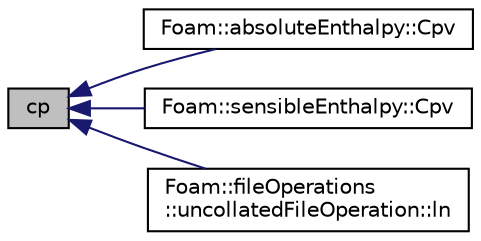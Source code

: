 digraph "cp"
{
  bgcolor="transparent";
  edge [fontname="Helvetica",fontsize="10",labelfontname="Helvetica",labelfontsize="10"];
  node [fontname="Helvetica",fontsize="10",shape=record];
  rankdir="LR";
  Node1 [label="cp",height=0.2,width=0.4,color="black", fillcolor="grey75", style="filled" fontcolor="black"];
  Node1 -> Node2 [dir="back",color="midnightblue",fontsize="10",style="solid",fontname="Helvetica"];
  Node2 [label="Foam::absoluteEnthalpy::Cpv",height=0.2,width=0.4,color="black",URL="$classFoam_1_1absoluteEnthalpy.html#a0fa98ad013998eede4970d02ccaac84e"];
  Node1 -> Node3 [dir="back",color="midnightblue",fontsize="10",style="solid",fontname="Helvetica"];
  Node3 [label="Foam::sensibleEnthalpy::Cpv",height=0.2,width=0.4,color="black",URL="$classFoam_1_1sensibleEnthalpy.html#a0fa98ad013998eede4970d02ccaac84e",tooltip="Heat capacity at constant pressure [J/(kg K)]. "];
  Node1 -> Node4 [dir="back",color="midnightblue",fontsize="10",style="solid",fontname="Helvetica"];
  Node4 [label="Foam::fileOperations\l::uncollatedFileOperation::ln",height=0.2,width=0.4,color="black",URL="$classFoam_1_1fileOperations_1_1uncollatedFileOperation.html#afed5f9d837d06af56ed289ee8f3f7f17",tooltip="Create a softlink. dst should not exist. Returns true if. "];
}
